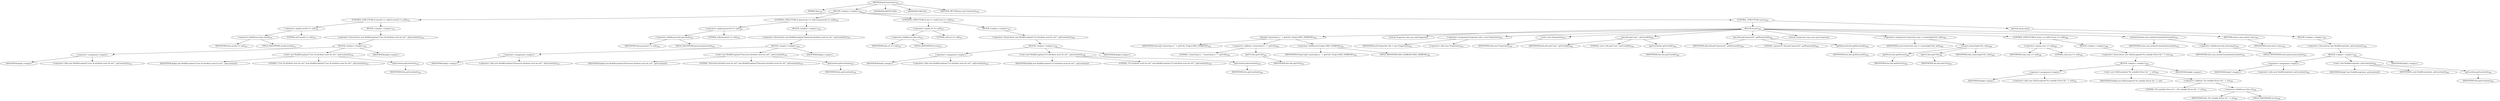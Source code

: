 digraph "getConnection" {  
"378" [label = <(METHOD,getConnection)<SUB>330</SUB>> ]
"33" [label = <(PARAM,this)<SUB>330</SUB>> ]
"379" [label = <(BLOCK,&lt;empty&gt;,&lt;empty&gt;)<SUB>330</SUB>> ]
"380" [label = <(CONTROL_STRUCTURE,if (userId == null),if (userId == null))<SUB>331</SUB>> ]
"381" [label = <(&lt;operator&gt;.equals,userId == null)<SUB>331</SUB>> ]
"382" [label = <(&lt;operator&gt;.fieldAccess,this.userId)<SUB>331</SUB>> ]
"383" [label = <(IDENTIFIER,this,userId == null)<SUB>331</SUB>> ]
"384" [label = <(FIELD_IDENTIFIER,userId,userId)<SUB>331</SUB>> ]
"385" [label = <(LITERAL,null,userId == null)<SUB>331</SUB>> ]
"386" [label = <(BLOCK,&lt;empty&gt;,&lt;empty&gt;)<SUB>331</SUB>> ]
"387" [label = <(&lt;operator&gt;.throw,throw new BuildException(&quot;User Id attribute must be set!&quot;, getLocation());)<SUB>332</SUB>> ]
"388" [label = <(BLOCK,&lt;empty&gt;,&lt;empty&gt;)<SUB>332</SUB>> ]
"389" [label = <(&lt;operator&gt;.assignment,&lt;empty&gt;)> ]
"390" [label = <(IDENTIFIER,$obj2,&lt;empty&gt;)> ]
"391" [label = <(&lt;operator&gt;.alloc,new BuildException(&quot;User Id attribute must be set!&quot;, getLocation()))<SUB>332</SUB>> ]
"392" [label = <(&lt;init&gt;,new BuildException(&quot;User Id attribute must be set!&quot;, getLocation()))<SUB>332</SUB>> ]
"393" [label = <(IDENTIFIER,$obj2,new BuildException(&quot;User Id attribute must be set!&quot;, getLocation()))> ]
"394" [label = <(LITERAL,&quot;User Id attribute must be set!&quot;,new BuildException(&quot;User Id attribute must be set!&quot;, getLocation()))<SUB>332</SUB>> ]
"395" [label = <(getLocation,getLocation())<SUB>332</SUB>> ]
"32" [label = <(IDENTIFIER,this,getLocation())<SUB>332</SUB>> ]
"396" [label = <(IDENTIFIER,$obj2,&lt;empty&gt;)> ]
"397" [label = <(CONTROL_STRUCTURE,if (password == null),if (password == null))<SUB>334</SUB>> ]
"398" [label = <(&lt;operator&gt;.equals,password == null)<SUB>334</SUB>> ]
"399" [label = <(&lt;operator&gt;.fieldAccess,this.password)<SUB>334</SUB>> ]
"400" [label = <(IDENTIFIER,this,password == null)<SUB>334</SUB>> ]
"401" [label = <(FIELD_IDENTIFIER,password,password)<SUB>334</SUB>> ]
"402" [label = <(LITERAL,null,password == null)<SUB>334</SUB>> ]
"403" [label = <(BLOCK,&lt;empty&gt;,&lt;empty&gt;)<SUB>334</SUB>> ]
"404" [label = <(&lt;operator&gt;.throw,throw new BuildException(&quot;Password attribute must be set!&quot;, getLocation());)<SUB>335</SUB>> ]
"405" [label = <(BLOCK,&lt;empty&gt;,&lt;empty&gt;)<SUB>335</SUB>> ]
"406" [label = <(&lt;operator&gt;.assignment,&lt;empty&gt;)> ]
"407" [label = <(IDENTIFIER,$obj3,&lt;empty&gt;)> ]
"408" [label = <(&lt;operator&gt;.alloc,new BuildException(&quot;Password attribute must be set!&quot;, getLocation()))<SUB>335</SUB>> ]
"409" [label = <(&lt;init&gt;,new BuildException(&quot;Password attribute must be set!&quot;, getLocation()))<SUB>335</SUB>> ]
"410" [label = <(IDENTIFIER,$obj3,new BuildException(&quot;Password attribute must be set!&quot;, getLocation()))> ]
"411" [label = <(LITERAL,&quot;Password attribute must be set!&quot;,new BuildException(&quot;Password attribute must be set!&quot;, getLocation()))<SUB>335</SUB>> ]
"412" [label = <(getLocation,getLocation())<SUB>335</SUB>> ]
"34" [label = <(IDENTIFIER,this,getLocation())<SUB>335</SUB>> ]
"413" [label = <(IDENTIFIER,$obj3,&lt;empty&gt;)> ]
"414" [label = <(CONTROL_STRUCTURE,if (url == null),if (url == null))<SUB>337</SUB>> ]
"415" [label = <(&lt;operator&gt;.equals,url == null)<SUB>337</SUB>> ]
"416" [label = <(&lt;operator&gt;.fieldAccess,this.url)<SUB>337</SUB>> ]
"417" [label = <(IDENTIFIER,this,url == null)<SUB>337</SUB>> ]
"418" [label = <(FIELD_IDENTIFIER,url,url)<SUB>337</SUB>> ]
"419" [label = <(LITERAL,null,url == null)<SUB>337</SUB>> ]
"420" [label = <(BLOCK,&lt;empty&gt;,&lt;empty&gt;)<SUB>337</SUB>> ]
"421" [label = <(&lt;operator&gt;.throw,throw new BuildException(&quot;Url attribute must be set!&quot;, getLocation());)<SUB>338</SUB>> ]
"422" [label = <(BLOCK,&lt;empty&gt;,&lt;empty&gt;)<SUB>338</SUB>> ]
"423" [label = <(&lt;operator&gt;.assignment,&lt;empty&gt;)> ]
"424" [label = <(IDENTIFIER,$obj4,&lt;empty&gt;)> ]
"425" [label = <(&lt;operator&gt;.alloc,new BuildException(&quot;Url attribute must be set!&quot;, getLocation()))<SUB>338</SUB>> ]
"426" [label = <(&lt;init&gt;,new BuildException(&quot;Url attribute must be set!&quot;, getLocation()))<SUB>338</SUB>> ]
"427" [label = <(IDENTIFIER,$obj4,new BuildException(&quot;Url attribute must be set!&quot;, getLocation()))> ]
"428" [label = <(LITERAL,&quot;Url attribute must be set!&quot;,new BuildException(&quot;Url attribute must be set!&quot;, getLocation()))<SUB>338</SUB>> ]
"429" [label = <(getLocation,getLocation())<SUB>338</SUB>> ]
"35" [label = <(IDENTIFIER,this,getLocation())<SUB>338</SUB>> ]
"430" [label = <(IDENTIFIER,$obj4,&lt;empty&gt;)> ]
"431" [label = <(CONTROL_STRUCTURE,try,try)<SUB>340</SUB>> ]
"432" [label = <(BLOCK,try,try)<SUB>340</SUB>> ]
"433" [label = <(log,log(&quot;connecting to &quot; + getUrl(), Project.MSG_VERBOSE))<SUB>342</SUB>> ]
"37" [label = <(IDENTIFIER,this,log(&quot;connecting to &quot; + getUrl(), Project.MSG_VERBOSE))<SUB>342</SUB>> ]
"434" [label = <(&lt;operator&gt;.addition,&quot;connecting to &quot; + getUrl())<SUB>342</SUB>> ]
"435" [label = <(LITERAL,&quot;connecting to &quot;,&quot;connecting to &quot; + getUrl())<SUB>342</SUB>> ]
"436" [label = <(getUrl,this.getUrl())<SUB>342</SUB>> ]
"36" [label = <(IDENTIFIER,this,this.getUrl())<SUB>342</SUB>> ]
"437" [label = <(&lt;operator&gt;.fieldAccess,Project.MSG_VERBOSE)<SUB>342</SUB>> ]
"438" [label = <(IDENTIFIER,Project,log(&quot;connecting to &quot; + getUrl(), Project.MSG_VERBOSE))<SUB>342</SUB>> ]
"439" [label = <(FIELD_IDENTIFIER,MSG_VERBOSE,MSG_VERBOSE)<SUB>342</SUB>> ]
"39" [label = <(LOCAL,Properties info: java.util.Properties)> ]
"440" [label = <(&lt;operator&gt;.assignment,Properties info = new Properties())<SUB>343</SUB>> ]
"441" [label = <(IDENTIFIER,info,Properties info = new Properties())<SUB>343</SUB>> ]
"442" [label = <(&lt;operator&gt;.alloc,new Properties())<SUB>343</SUB>> ]
"443" [label = <(&lt;init&gt;,new Properties())<SUB>343</SUB>> ]
"38" [label = <(IDENTIFIER,info,new Properties())<SUB>343</SUB>> ]
"444" [label = <(put,info.put(&quot;user&quot;, getUserId()))<SUB>344</SUB>> ]
"445" [label = <(IDENTIFIER,info,info.put(&quot;user&quot;, getUserId()))<SUB>344</SUB>> ]
"446" [label = <(LITERAL,&quot;user&quot;,info.put(&quot;user&quot;, getUserId()))<SUB>344</SUB>> ]
"447" [label = <(getUserId,this.getUserId())<SUB>344</SUB>> ]
"40" [label = <(IDENTIFIER,this,this.getUserId())<SUB>344</SUB>> ]
"448" [label = <(put,info.put(&quot;password&quot;, getPassword()))<SUB>345</SUB>> ]
"449" [label = <(IDENTIFIER,info,info.put(&quot;password&quot;, getPassword()))<SUB>345</SUB>> ]
"450" [label = <(LITERAL,&quot;password&quot;,info.put(&quot;password&quot;, getPassword()))<SUB>345</SUB>> ]
"451" [label = <(getPassword,this.getPassword())<SUB>345</SUB>> ]
"41" [label = <(IDENTIFIER,this,this.getPassword())<SUB>345</SUB>> ]
"452" [label = <(LOCAL,Connection conn: java.sql.Connection)> ]
"453" [label = <(&lt;operator&gt;.assignment,Connection conn = connect(getUrl(), info))<SUB>346</SUB>> ]
"454" [label = <(IDENTIFIER,conn,Connection conn = connect(getUrl(), info))<SUB>346</SUB>> ]
"455" [label = <(connect,connect(getUrl(), info))<SUB>346</SUB>> ]
"456" [label = <(getDriver,this.getDriver())<SUB>346</SUB>> ]
"43" [label = <(IDENTIFIER,this,this.getDriver())<SUB>346</SUB>> ]
"457" [label = <(getUrl,this.getUrl())<SUB>346</SUB>> ]
"42" [label = <(IDENTIFIER,this,this.getUrl())<SUB>346</SUB>> ]
"458" [label = <(IDENTIFIER,info,connect(getUrl(), info))<SUB>346</SUB>> ]
"459" [label = <(CONTROL_STRUCTURE,if (conn == null),if (conn == null))<SUB>348</SUB>> ]
"460" [label = <(&lt;operator&gt;.equals,conn == null)<SUB>348</SUB>> ]
"461" [label = <(IDENTIFIER,conn,conn == null)<SUB>348</SUB>> ]
"462" [label = <(LITERAL,null,conn == null)<SUB>348</SUB>> ]
"463" [label = <(BLOCK,&lt;empty&gt;,&lt;empty&gt;)<SUB>348</SUB>> ]
"464" [label = <(&lt;operator&gt;.throw,throw new SQLException(&quot;No suitable Driver for &quot; + url);)<SUB>350</SUB>> ]
"465" [label = <(BLOCK,&lt;empty&gt;,&lt;empty&gt;)<SUB>350</SUB>> ]
"466" [label = <(&lt;operator&gt;.assignment,&lt;empty&gt;)> ]
"467" [label = <(IDENTIFIER,$obj6,&lt;empty&gt;)> ]
"468" [label = <(&lt;operator&gt;.alloc,new SQLException(&quot;No suitable Driver for &quot; + url))<SUB>350</SUB>> ]
"469" [label = <(&lt;init&gt;,new SQLException(&quot;No suitable Driver for &quot; + url))<SUB>350</SUB>> ]
"470" [label = <(IDENTIFIER,$obj6,new SQLException(&quot;No suitable Driver for &quot; + url))> ]
"471" [label = <(&lt;operator&gt;.addition,&quot;No suitable Driver for &quot; + url)<SUB>350</SUB>> ]
"472" [label = <(LITERAL,&quot;No suitable Driver for &quot;,&quot;No suitable Driver for &quot; + url)<SUB>350</SUB>> ]
"473" [label = <(&lt;operator&gt;.fieldAccess,this.url)<SUB>350</SUB>> ]
"474" [label = <(IDENTIFIER,this,&quot;No suitable Driver for &quot; + url)<SUB>350</SUB>> ]
"475" [label = <(FIELD_IDENTIFIER,url,url)<SUB>350</SUB>> ]
"476" [label = <(IDENTIFIER,$obj6,&lt;empty&gt;)> ]
"477" [label = <(setAutoCommit,conn.setAutoCommit(autocommit))<SUB>353</SUB>> ]
"478" [label = <(IDENTIFIER,conn,conn.setAutoCommit(autocommit))<SUB>353</SUB>> ]
"479" [label = <(&lt;operator&gt;.fieldAccess,this.autocommit)<SUB>353</SUB>> ]
"480" [label = <(IDENTIFIER,this,conn.setAutoCommit(autocommit))<SUB>353</SUB>> ]
"481" [label = <(FIELD_IDENTIFIER,autocommit,autocommit)<SUB>353</SUB>> ]
"482" [label = <(RETURN,return conn;,return conn;)<SUB>354</SUB>> ]
"483" [label = <(IDENTIFIER,conn,return conn;)<SUB>354</SUB>> ]
"484" [label = <(BLOCK,catch,catch)> ]
"485" [label = <(BLOCK,&lt;empty&gt;,&lt;empty&gt;)<SUB>355</SUB>> ]
"486" [label = <(&lt;operator&gt;.throw,throw new BuildException(e, getLocation());)<SUB>356</SUB>> ]
"487" [label = <(BLOCK,&lt;empty&gt;,&lt;empty&gt;)<SUB>356</SUB>> ]
"488" [label = <(&lt;operator&gt;.assignment,&lt;empty&gt;)> ]
"489" [label = <(IDENTIFIER,$obj7,&lt;empty&gt;)> ]
"490" [label = <(&lt;operator&gt;.alloc,new BuildException(e, getLocation()))<SUB>356</SUB>> ]
"491" [label = <(&lt;init&gt;,new BuildException(e, getLocation()))<SUB>356</SUB>> ]
"492" [label = <(IDENTIFIER,$obj7,new BuildException(e, getLocation()))> ]
"493" [label = <(IDENTIFIER,e,new BuildException(e, getLocation()))<SUB>356</SUB>> ]
"494" [label = <(getLocation,getLocation())<SUB>356</SUB>> ]
"44" [label = <(IDENTIFIER,this,getLocation())<SUB>356</SUB>> ]
"495" [label = <(IDENTIFIER,$obj7,&lt;empty&gt;)> ]
"496" [label = <(MODIFIER,PROTECTED)> ]
"497" [label = <(MODIFIER,VIRTUAL)> ]
"498" [label = <(METHOD_RETURN,java.sql.Connection)<SUB>330</SUB>> ]
  "378" -> "33" 
  "378" -> "379" 
  "378" -> "496" 
  "378" -> "497" 
  "378" -> "498" 
  "379" -> "380" 
  "379" -> "397" 
  "379" -> "414" 
  "379" -> "431" 
  "380" -> "381" 
  "380" -> "386" 
  "381" -> "382" 
  "381" -> "385" 
  "382" -> "383" 
  "382" -> "384" 
  "386" -> "387" 
  "387" -> "388" 
  "388" -> "389" 
  "388" -> "392" 
  "388" -> "396" 
  "389" -> "390" 
  "389" -> "391" 
  "392" -> "393" 
  "392" -> "394" 
  "392" -> "395" 
  "395" -> "32" 
  "397" -> "398" 
  "397" -> "403" 
  "398" -> "399" 
  "398" -> "402" 
  "399" -> "400" 
  "399" -> "401" 
  "403" -> "404" 
  "404" -> "405" 
  "405" -> "406" 
  "405" -> "409" 
  "405" -> "413" 
  "406" -> "407" 
  "406" -> "408" 
  "409" -> "410" 
  "409" -> "411" 
  "409" -> "412" 
  "412" -> "34" 
  "414" -> "415" 
  "414" -> "420" 
  "415" -> "416" 
  "415" -> "419" 
  "416" -> "417" 
  "416" -> "418" 
  "420" -> "421" 
  "421" -> "422" 
  "422" -> "423" 
  "422" -> "426" 
  "422" -> "430" 
  "423" -> "424" 
  "423" -> "425" 
  "426" -> "427" 
  "426" -> "428" 
  "426" -> "429" 
  "429" -> "35" 
  "431" -> "432" 
  "431" -> "484" 
  "432" -> "433" 
  "432" -> "39" 
  "432" -> "440" 
  "432" -> "443" 
  "432" -> "444" 
  "432" -> "448" 
  "432" -> "452" 
  "432" -> "453" 
  "432" -> "459" 
  "432" -> "477" 
  "432" -> "482" 
  "433" -> "37" 
  "433" -> "434" 
  "433" -> "437" 
  "434" -> "435" 
  "434" -> "436" 
  "436" -> "36" 
  "437" -> "438" 
  "437" -> "439" 
  "440" -> "441" 
  "440" -> "442" 
  "443" -> "38" 
  "444" -> "445" 
  "444" -> "446" 
  "444" -> "447" 
  "447" -> "40" 
  "448" -> "449" 
  "448" -> "450" 
  "448" -> "451" 
  "451" -> "41" 
  "453" -> "454" 
  "453" -> "455" 
  "455" -> "456" 
  "455" -> "457" 
  "455" -> "458" 
  "456" -> "43" 
  "457" -> "42" 
  "459" -> "460" 
  "459" -> "463" 
  "460" -> "461" 
  "460" -> "462" 
  "463" -> "464" 
  "464" -> "465" 
  "465" -> "466" 
  "465" -> "469" 
  "465" -> "476" 
  "466" -> "467" 
  "466" -> "468" 
  "469" -> "470" 
  "469" -> "471" 
  "471" -> "472" 
  "471" -> "473" 
  "473" -> "474" 
  "473" -> "475" 
  "477" -> "478" 
  "477" -> "479" 
  "479" -> "480" 
  "479" -> "481" 
  "482" -> "483" 
  "484" -> "485" 
  "485" -> "486" 
  "486" -> "487" 
  "487" -> "488" 
  "487" -> "491" 
  "487" -> "495" 
  "488" -> "489" 
  "488" -> "490" 
  "491" -> "492" 
  "491" -> "493" 
  "491" -> "494" 
  "494" -> "44" 
}
